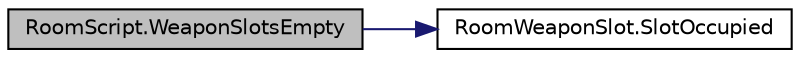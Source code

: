 digraph "RoomScript.WeaponSlotsEmpty"
{
 // LATEX_PDF_SIZE
  edge [fontname="Helvetica",fontsize="10",labelfontname="Helvetica",labelfontsize="10"];
  node [fontname="Helvetica",fontsize="10",shape=record];
  rankdir="LR";
  Node1 [label="RoomScript.WeaponSlotsEmpty",height=0.2,width=0.4,color="black", fillcolor="grey75", style="filled", fontcolor="black",tooltip=" "];
  Node1 -> Node2 [color="midnightblue",fontsize="10",style="solid",fontname="Helvetica"];
  Node2 [label="RoomWeaponSlot.SlotOccupied",height=0.2,width=0.4,color="black", fillcolor="white", style="filled",URL="$class_room_weapon_slot.html#a9aa6b21ab7fc6b27172e71637d52011f",tooltip=" "];
}
